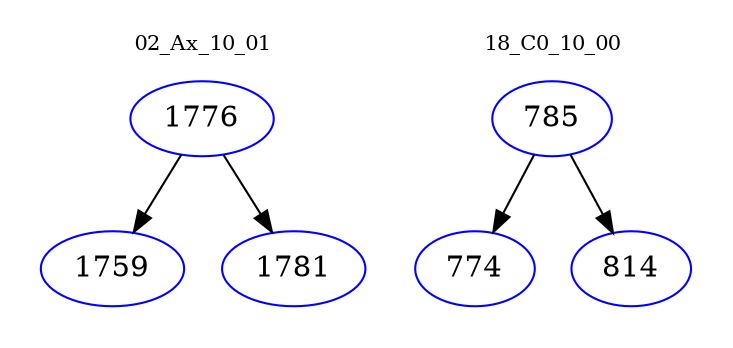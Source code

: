 digraph{
subgraph cluster_0 {
color = white
label = "02_Ax_10_01";
fontsize=10;
T0_1776 [label="1776", color="blue"]
T0_1776 -> T0_1759 [color="black"]
T0_1759 [label="1759", color="blue"]
T0_1776 -> T0_1781 [color="black"]
T0_1781 [label="1781", color="blue"]
}
subgraph cluster_1 {
color = white
label = "18_C0_10_00";
fontsize=10;
T1_785 [label="785", color="blue"]
T1_785 -> T1_774 [color="black"]
T1_774 [label="774", color="blue"]
T1_785 -> T1_814 [color="black"]
T1_814 [label="814", color="blue"]
}
}

